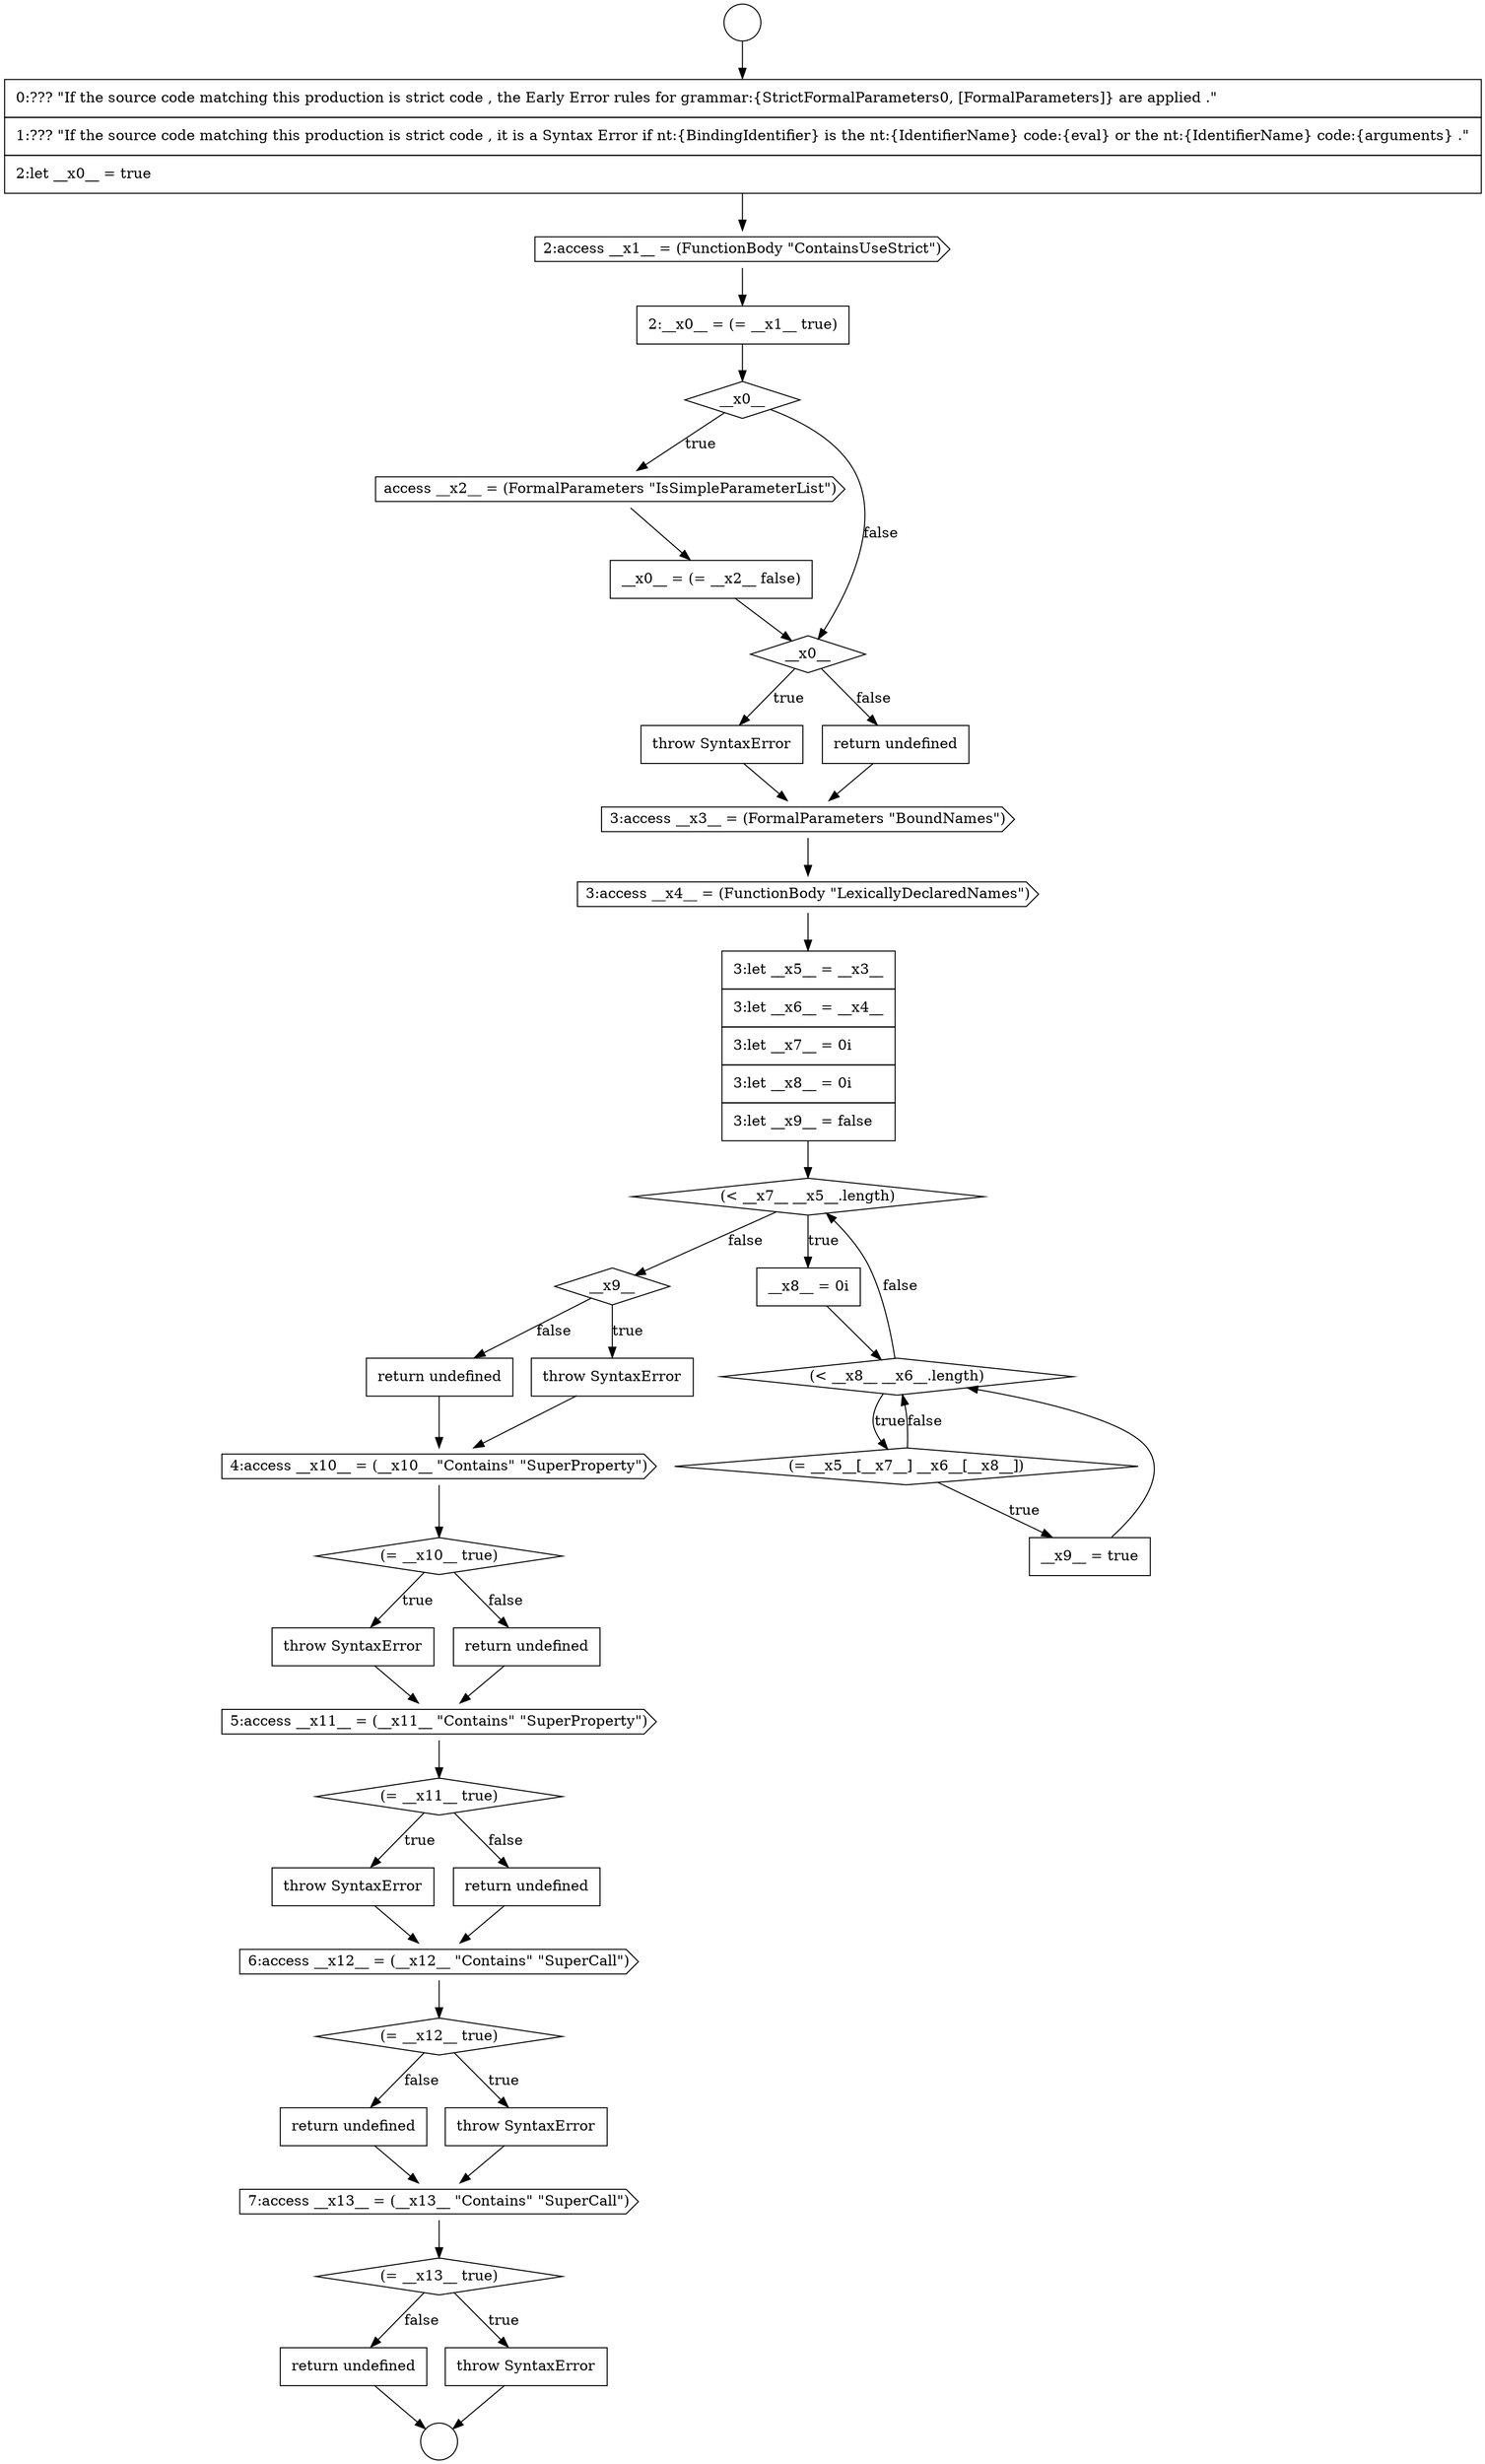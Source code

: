 digraph {
  node16501 [shape=cds, label=<<font color="black">7:access __x13__ = (__x13__ &quot;Contains&quot; &quot;SuperCall&quot;)</font>> color="black" fillcolor="white" style=filled]
  node16480 [shape=none, margin=0, label=<<font color="black">
    <table border="0" cellborder="1" cellspacing="0" cellpadding="10">
      <tr><td align="left">3:let __x5__ = __x3__</td></tr>
      <tr><td align="left">3:let __x6__ = __x4__</td></tr>
      <tr><td align="left">3:let __x7__ = 0i</td></tr>
      <tr><td align="left">3:let __x8__ = 0i</td></tr>
      <tr><td align="left">3:let __x9__ = false</td></tr>
    </table>
  </font>> color="black" fillcolor="white" style=filled]
  node16495 [shape=none, margin=0, label=<<font color="black">
    <table border="0" cellborder="1" cellspacing="0" cellpadding="10">
      <tr><td align="left">throw SyntaxError</td></tr>
    </table>
  </font>> color="black" fillcolor="white" style=filled]
  node16476 [shape=none, margin=0, label=<<font color="black">
    <table border="0" cellborder="1" cellspacing="0" cellpadding="10">
      <tr><td align="left">throw SyntaxError</td></tr>
    </table>
  </font>> color="black" fillcolor="white" style=filled]
  node16497 [shape=cds, label=<<font color="black">6:access __x12__ = (__x12__ &quot;Contains&quot; &quot;SuperCall&quot;)</font>> color="black" fillcolor="white" style=filled]
  node16486 [shape=diamond, label=<<font color="black">__x9__</font>> color="black" fillcolor="white" style=filled]
  node16471 [shape=none, margin=0, label=<<font color="black">
    <table border="0" cellborder="1" cellspacing="0" cellpadding="10">
      <tr><td align="left">2:__x0__ = (= __x1__ true)</td></tr>
    </table>
  </font>> color="black" fillcolor="white" style=filled]
  node16489 [shape=cds, label=<<font color="black">4:access __x10__ = (__x10__ &quot;Contains&quot; &quot;SuperProperty&quot;)</font>> color="black" fillcolor="white" style=filled]
  node16494 [shape=diamond, label=<<font color="black">(= __x11__ true)</font>> color="black" fillcolor="white" style=filled]
  node16481 [shape=diamond, label=<<font color="black">(&lt; __x7__ __x5__.length)</font>> color="black" fillcolor="white" style=filled]
  node16498 [shape=diamond, label=<<font color="black">(= __x12__ true)</font>> color="black" fillcolor="white" style=filled]
  node16491 [shape=none, margin=0, label=<<font color="black">
    <table border="0" cellborder="1" cellspacing="0" cellpadding="10">
      <tr><td align="left">throw SyntaxError</td></tr>
    </table>
  </font>> color="black" fillcolor="white" style=filled]
  node16488 [shape=none, margin=0, label=<<font color="black">
    <table border="0" cellborder="1" cellspacing="0" cellpadding="10">
      <tr><td align="left">return undefined</td></tr>
    </table>
  </font>> color="black" fillcolor="white" style=filled]
  node16469 [shape=none, margin=0, label=<<font color="black">
    <table border="0" cellborder="1" cellspacing="0" cellpadding="10">
      <tr><td align="left">0:??? &quot;If the source code matching this production is strict code , the Early Error rules for grammar:{StrictFormalParameters0, [FormalParameters]} are applied .&quot;</td></tr>
      <tr><td align="left">1:??? &quot;If the source code matching this production is strict code , it is a Syntax Error if nt:{BindingIdentifier} is the nt:{IdentifierName} code:{eval} or the nt:{IdentifierName} code:{arguments} .&quot;</td></tr>
      <tr><td align="left">2:let __x0__ = true</td></tr>
    </table>
  </font>> color="black" fillcolor="white" style=filled]
  node16487 [shape=none, margin=0, label=<<font color="black">
    <table border="0" cellborder="1" cellspacing="0" cellpadding="10">
      <tr><td align="left">throw SyntaxError</td></tr>
    </table>
  </font>> color="black" fillcolor="white" style=filled]
  node16484 [shape=diamond, label=<<font color="black">(= __x5__[__x7__] __x6__[__x8__])</font>> color="black" fillcolor="white" style=filled]
  node16472 [shape=diamond, label=<<font color="black">__x0__</font>> color="black" fillcolor="white" style=filled]
  node16504 [shape=none, margin=0, label=<<font color="black">
    <table border="0" cellborder="1" cellspacing="0" cellpadding="10">
      <tr><td align="left">return undefined</td></tr>
    </table>
  </font>> color="black" fillcolor="white" style=filled]
  node16468 [shape=circle label=" " color="black" fillcolor="white" style=filled]
  node16473 [shape=cds, label=<<font color="black">access __x2__ = (FormalParameters &quot;IsSimpleParameterList&quot;)</font>> color="black" fillcolor="white" style=filled]
  node16492 [shape=none, margin=0, label=<<font color="black">
    <table border="0" cellborder="1" cellspacing="0" cellpadding="10">
      <tr><td align="left">return undefined</td></tr>
    </table>
  </font>> color="black" fillcolor="white" style=filled]
  node16496 [shape=none, margin=0, label=<<font color="black">
    <table border="0" cellborder="1" cellspacing="0" cellpadding="10">
      <tr><td align="left">return undefined</td></tr>
    </table>
  </font>> color="black" fillcolor="white" style=filled]
  node16483 [shape=diamond, label=<<font color="black">(&lt; __x8__ __x6__.length)</font>> color="black" fillcolor="white" style=filled]
  node16477 [shape=none, margin=0, label=<<font color="black">
    <table border="0" cellborder="1" cellspacing="0" cellpadding="10">
      <tr><td align="left">return undefined</td></tr>
    </table>
  </font>> color="black" fillcolor="white" style=filled]
  node16503 [shape=none, margin=0, label=<<font color="black">
    <table border="0" cellborder="1" cellspacing="0" cellpadding="10">
      <tr><td align="left">throw SyntaxError</td></tr>
    </table>
  </font>> color="black" fillcolor="white" style=filled]
  node16500 [shape=none, margin=0, label=<<font color="black">
    <table border="0" cellborder="1" cellspacing="0" cellpadding="10">
      <tr><td align="left">return undefined</td></tr>
    </table>
  </font>> color="black" fillcolor="white" style=filled]
  node16474 [shape=none, margin=0, label=<<font color="black">
    <table border="0" cellborder="1" cellspacing="0" cellpadding="10">
      <tr><td align="left">__x0__ = (= __x2__ false)</td></tr>
    </table>
  </font>> color="black" fillcolor="white" style=filled]
  node16493 [shape=cds, label=<<font color="black">5:access __x11__ = (__x11__ &quot;Contains&quot; &quot;SuperProperty&quot;)</font>> color="black" fillcolor="white" style=filled]
  node16467 [shape=circle label=" " color="black" fillcolor="white" style=filled]
  node16499 [shape=none, margin=0, label=<<font color="black">
    <table border="0" cellborder="1" cellspacing="0" cellpadding="10">
      <tr><td align="left">throw SyntaxError</td></tr>
    </table>
  </font>> color="black" fillcolor="white" style=filled]
  node16478 [shape=cds, label=<<font color="black">3:access __x3__ = (FormalParameters &quot;BoundNames&quot;)</font>> color="black" fillcolor="white" style=filled]
  node16485 [shape=none, margin=0, label=<<font color="black">
    <table border="0" cellborder="1" cellspacing="0" cellpadding="10">
      <tr><td align="left">__x9__ = true</td></tr>
    </table>
  </font>> color="black" fillcolor="white" style=filled]
  node16475 [shape=diamond, label=<<font color="black">__x0__</font>> color="black" fillcolor="white" style=filled]
  node16502 [shape=diamond, label=<<font color="black">(= __x13__ true)</font>> color="black" fillcolor="white" style=filled]
  node16470 [shape=cds, label=<<font color="black">2:access __x1__ = (FunctionBody &quot;ContainsUseStrict&quot;)</font>> color="black" fillcolor="white" style=filled]
  node16482 [shape=none, margin=0, label=<<font color="black">
    <table border="0" cellborder="1" cellspacing="0" cellpadding="10">
      <tr><td align="left">__x8__ = 0i</td></tr>
    </table>
  </font>> color="black" fillcolor="white" style=filled]
  node16479 [shape=cds, label=<<font color="black">3:access __x4__ = (FunctionBody &quot;LexicallyDeclaredNames&quot;)</font>> color="black" fillcolor="white" style=filled]
  node16490 [shape=diamond, label=<<font color="black">(= __x10__ true)</font>> color="black" fillcolor="white" style=filled]
  node16473 -> node16474 [ color="black"]
  node16496 -> node16497 [ color="black"]
  node16478 -> node16479 [ color="black"]
  node16480 -> node16481 [ color="black"]
  node16489 -> node16490 [ color="black"]
  node16482 -> node16483 [ color="black"]
  node16503 -> node16468 [ color="black"]
  node16487 -> node16489 [ color="black"]
  node16472 -> node16473 [label=<<font color="black">true</font>> color="black"]
  node16472 -> node16475 [label=<<font color="black">false</font>> color="black"]
  node16471 -> node16472 [ color="black"]
  node16493 -> node16494 [ color="black"]
  node16498 -> node16499 [label=<<font color="black">true</font>> color="black"]
  node16498 -> node16500 [label=<<font color="black">false</font>> color="black"]
  node16500 -> node16501 [ color="black"]
  node16476 -> node16478 [ color="black"]
  node16479 -> node16480 [ color="black"]
  node16475 -> node16476 [label=<<font color="black">true</font>> color="black"]
  node16475 -> node16477 [label=<<font color="black">false</font>> color="black"]
  node16499 -> node16501 [ color="black"]
  node16470 -> node16471 [ color="black"]
  node16495 -> node16497 [ color="black"]
  node16469 -> node16470 [ color="black"]
  node16494 -> node16495 [label=<<font color="black">true</font>> color="black"]
  node16494 -> node16496 [label=<<font color="black">false</font>> color="black"]
  node16491 -> node16493 [ color="black"]
  node16502 -> node16503 [label=<<font color="black">true</font>> color="black"]
  node16502 -> node16504 [label=<<font color="black">false</font>> color="black"]
  node16492 -> node16493 [ color="black"]
  node16490 -> node16491 [label=<<font color="black">true</font>> color="black"]
  node16490 -> node16492 [label=<<font color="black">false</font>> color="black"]
  node16477 -> node16478 [ color="black"]
  node16497 -> node16498 [ color="black"]
  node16467 -> node16469 [ color="black"]
  node16501 -> node16502 [ color="black"]
  node16504 -> node16468 [ color="black"]
  node16486 -> node16487 [label=<<font color="black">true</font>> color="black"]
  node16486 -> node16488 [label=<<font color="black">false</font>> color="black"]
  node16483 -> node16484 [label=<<font color="black">true</font>> color="black"]
  node16483 -> node16481 [label=<<font color="black">false</font>> color="black"]
  node16484 -> node16485 [label=<<font color="black">true</font>> color="black"]
  node16484 -> node16483 [label=<<font color="black">false</font>> color="black"]
  node16488 -> node16489 [ color="black"]
  node16481 -> node16482 [label=<<font color="black">true</font>> color="black"]
  node16481 -> node16486 [label=<<font color="black">false</font>> color="black"]
  node16474 -> node16475 [ color="black"]
  node16485 -> node16483 [ color="black"]
}
